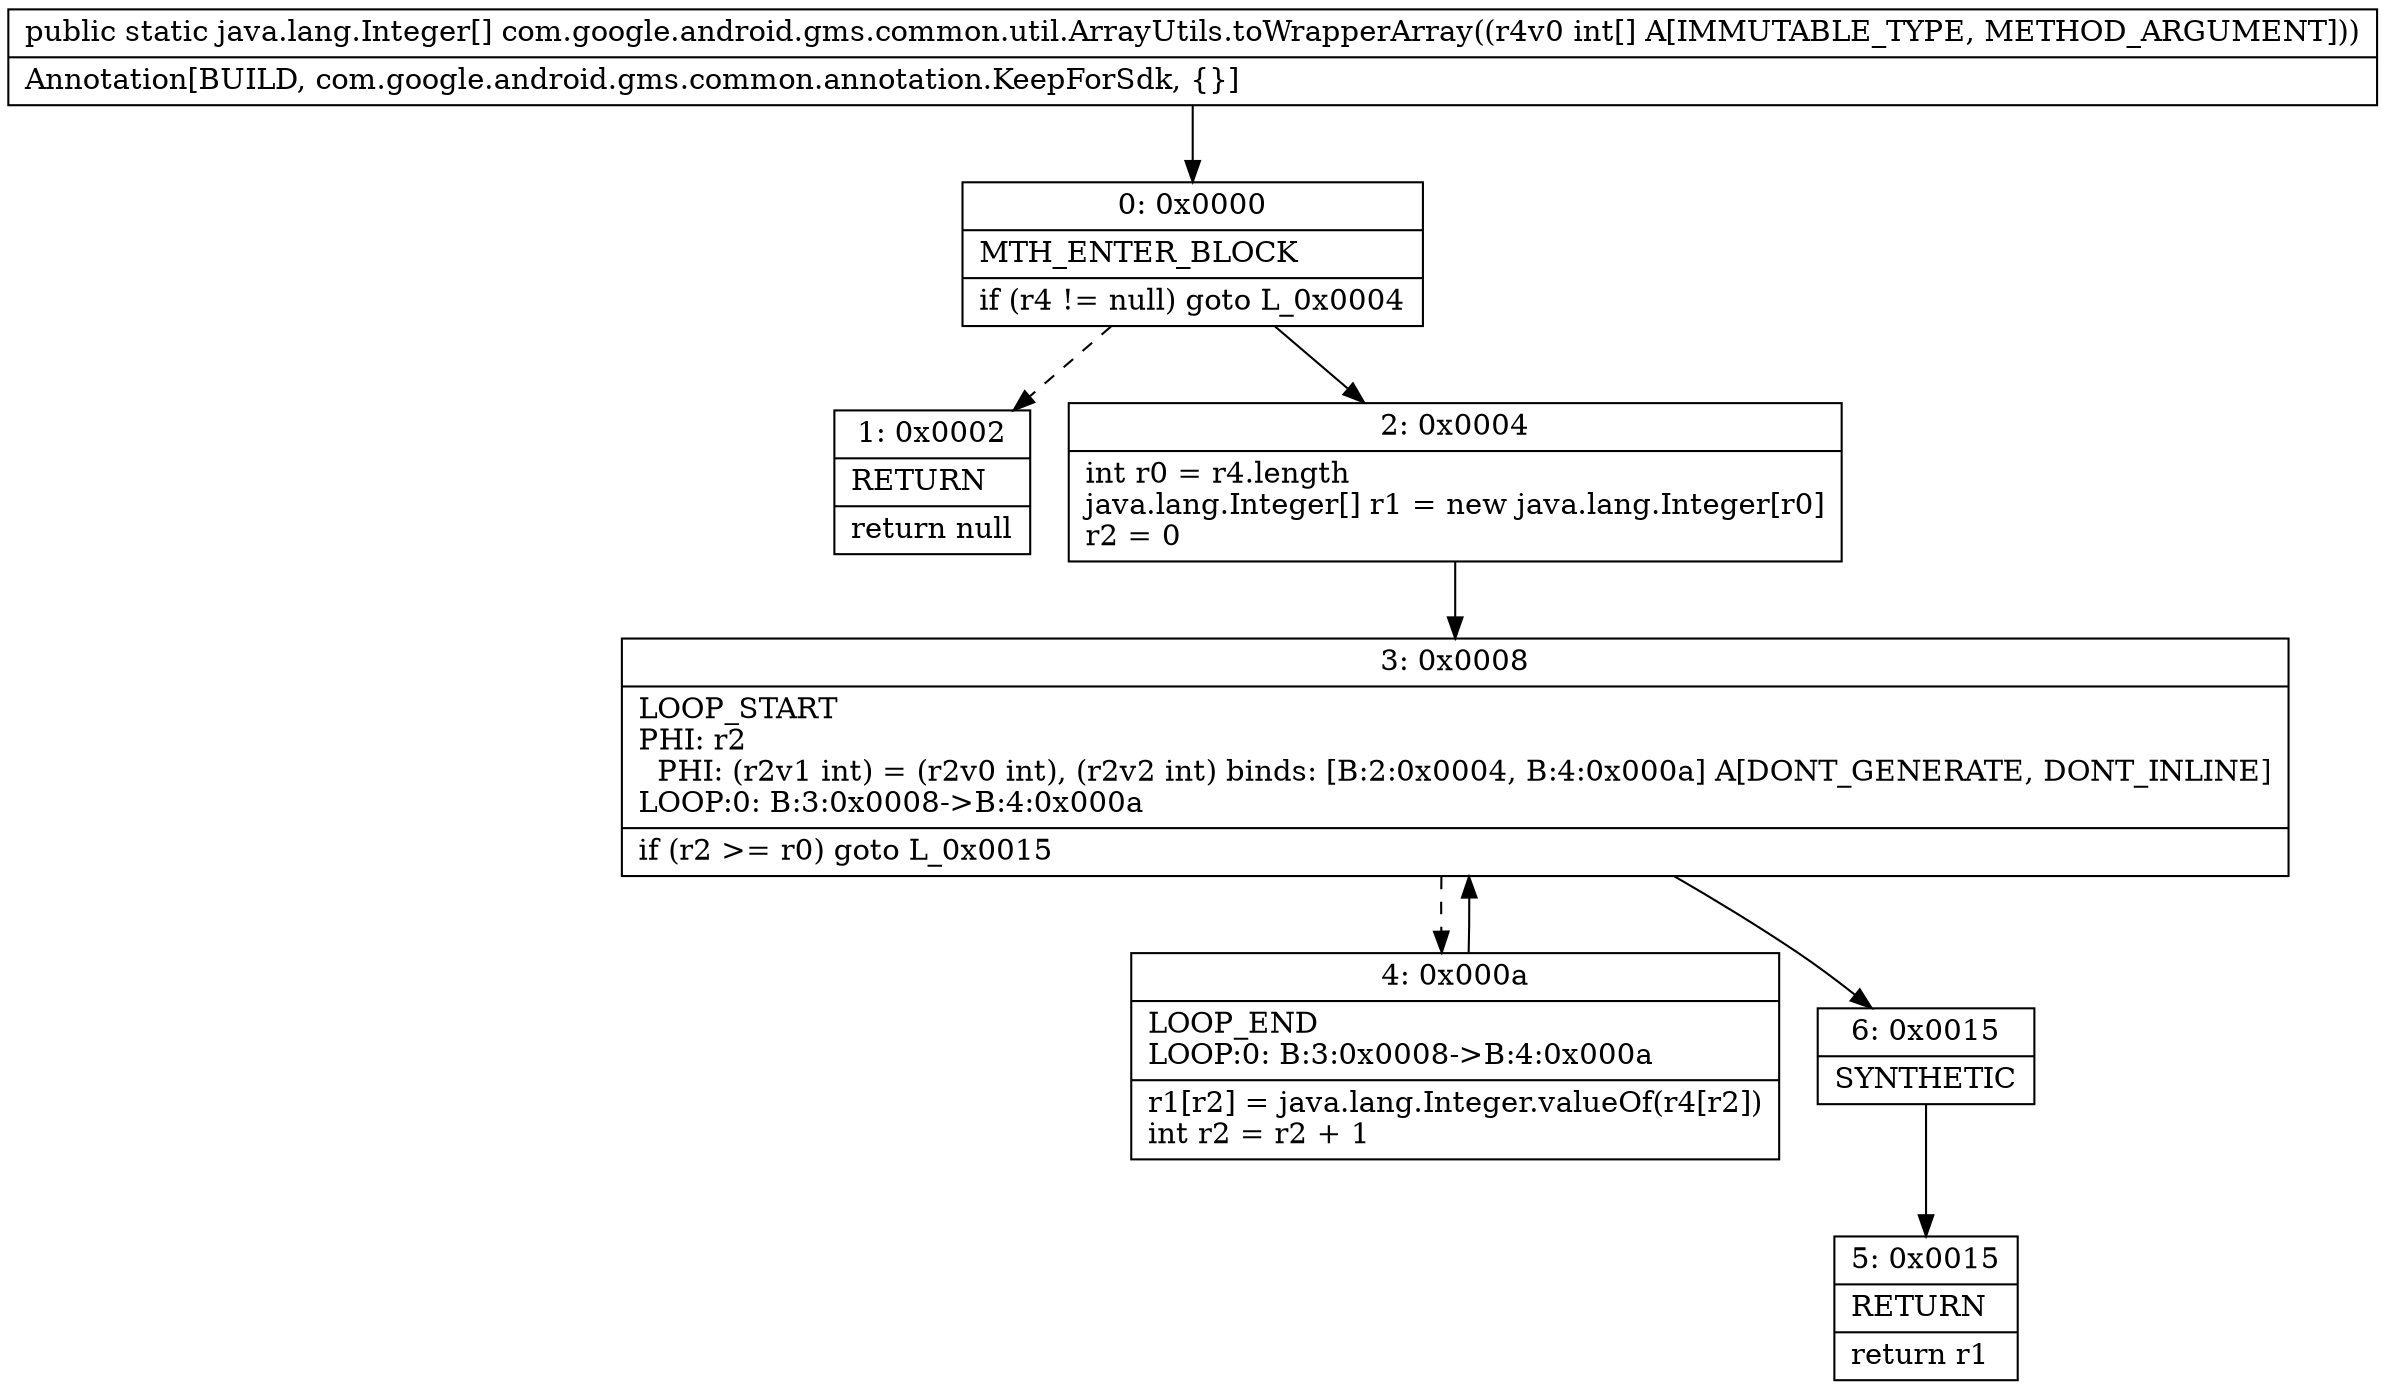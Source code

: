 digraph "CFG forcom.google.android.gms.common.util.ArrayUtils.toWrapperArray([I)[Ljava\/lang\/Integer;" {
Node_0 [shape=record,label="{0\:\ 0x0000|MTH_ENTER_BLOCK\l|if (r4 != null) goto L_0x0004\l}"];
Node_1 [shape=record,label="{1\:\ 0x0002|RETURN\l|return null\l}"];
Node_2 [shape=record,label="{2\:\ 0x0004|int r0 = r4.length\ljava.lang.Integer[] r1 = new java.lang.Integer[r0]\lr2 = 0\l}"];
Node_3 [shape=record,label="{3\:\ 0x0008|LOOP_START\lPHI: r2 \l  PHI: (r2v1 int) = (r2v0 int), (r2v2 int) binds: [B:2:0x0004, B:4:0x000a] A[DONT_GENERATE, DONT_INLINE]\lLOOP:0: B:3:0x0008\-\>B:4:0x000a\l|if (r2 \>= r0) goto L_0x0015\l}"];
Node_4 [shape=record,label="{4\:\ 0x000a|LOOP_END\lLOOP:0: B:3:0x0008\-\>B:4:0x000a\l|r1[r2] = java.lang.Integer.valueOf(r4[r2])\lint r2 = r2 + 1\l}"];
Node_5 [shape=record,label="{5\:\ 0x0015|RETURN\l|return r1\l}"];
Node_6 [shape=record,label="{6\:\ 0x0015|SYNTHETIC\l}"];
MethodNode[shape=record,label="{public static java.lang.Integer[] com.google.android.gms.common.util.ArrayUtils.toWrapperArray((r4v0 int[] A[IMMUTABLE_TYPE, METHOD_ARGUMENT]))  | Annotation[BUILD, com.google.android.gms.common.annotation.KeepForSdk, \{\}]\l}"];
MethodNode -> Node_0;
Node_0 -> Node_1[style=dashed];
Node_0 -> Node_2;
Node_2 -> Node_3;
Node_3 -> Node_4[style=dashed];
Node_3 -> Node_6;
Node_4 -> Node_3;
Node_6 -> Node_5;
}

